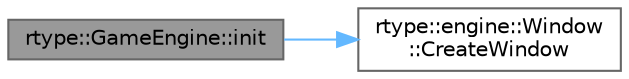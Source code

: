 digraph "rtype::GameEngine::init"
{
 // LATEX_PDF_SIZE
  bgcolor="transparent";
  edge [fontname=Helvetica,fontsize=10,labelfontname=Helvetica,labelfontsize=10];
  node [fontname=Helvetica,fontsize=10,shape=box,height=0.2,width=0.4];
  rankdir="LR";
  Node1 [label="rtype::GameEngine::init",height=0.2,width=0.4,color="gray40", fillcolor="grey60", style="filled", fontcolor="black",tooltip="Init the game engine."];
  Node1 -> Node2 [color="steelblue1",style="solid"];
  Node2 [label="rtype::engine::Window\l::CreateWindow",height=0.2,width=0.4,color="grey40", fillcolor="white", style="filled",URL="$classrtype_1_1engine_1_1Window.html#ae49c0b10050f91bf937687831f4741f9",tooltip="Function to create a window."];
}
